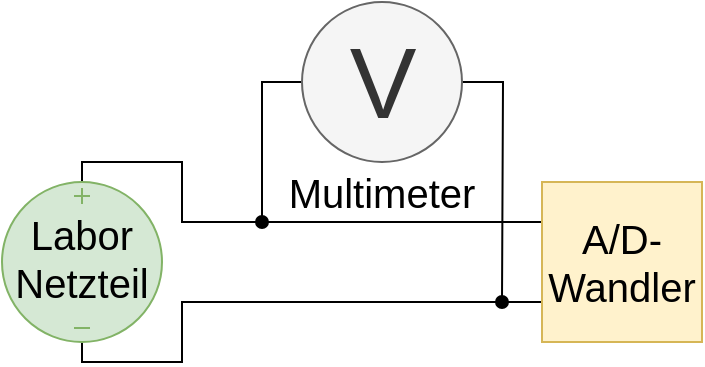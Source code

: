 <mxfile version="21.2.1" type="device">
  <diagram name="Seite-1" id="2ei9fs6yh0YLtIkMBj2g">
    <mxGraphModel dx="1434" dy="1003" grid="1" gridSize="10" guides="1" tooltips="1" connect="1" arrows="1" fold="1" page="1" pageScale="1" pageWidth="827" pageHeight="1169" math="0" shadow="0">
      <root>
        <mxCell id="0" />
        <mxCell id="1" parent="0" />
        <mxCell id="f3E8reBXjzv2X92751Mp-6" style="edgeStyle=orthogonalEdgeStyle;rounded=0;orthogonalLoop=1;jettySize=auto;html=1;exitX=0.5;exitY=0;exitDx=0;exitDy=0;exitPerimeter=0;entryX=0;entryY=0.25;entryDx=0;entryDy=0;endArrow=none;endFill=0;" parent="1" source="f3E8reBXjzv2X92751Mp-2" target="f3E8reBXjzv2X92751Mp-4" edge="1">
          <mxGeometry relative="1" as="geometry">
            <Array as="points">
              <mxPoint x="250" y="190" />
              <mxPoint x="300" y="190" />
              <mxPoint x="300" y="220" />
            </Array>
          </mxGeometry>
        </mxCell>
        <mxCell id="f3E8reBXjzv2X92751Mp-7" style="edgeStyle=orthogonalEdgeStyle;rounded=0;orthogonalLoop=1;jettySize=auto;html=1;exitX=0.5;exitY=1;exitDx=0;exitDy=0;exitPerimeter=0;entryX=0;entryY=0.75;entryDx=0;entryDy=0;endArrow=none;endFill=0;" parent="1" source="f3E8reBXjzv2X92751Mp-2" target="f3E8reBXjzv2X92751Mp-4" edge="1">
          <mxGeometry relative="1" as="geometry">
            <Array as="points">
              <mxPoint x="250" y="290" />
              <mxPoint x="300" y="290" />
              <mxPoint x="300" y="260" />
            </Array>
          </mxGeometry>
        </mxCell>
        <mxCell id="f3E8reBXjzv2X92751Mp-2" value="" style="pointerEvents=1;verticalLabelPosition=bottom;shadow=0;dashed=0;align=center;html=1;verticalAlign=top;shape=mxgraph.electrical.signal_sources.source;aspect=fixed;points=[[0.5,0,0],[1,0.5,0],[0.5,1,0],[0,0.5,0]];elSignalType=dc3;fillColor=#d5e8d4;strokeColor=#82b366;" parent="1" vertex="1">
          <mxGeometry x="210" y="200" width="80" height="80" as="geometry" />
        </mxCell>
        <mxCell id="f3E8reBXjzv2X92751Mp-8" style="edgeStyle=orthogonalEdgeStyle;rounded=0;orthogonalLoop=1;jettySize=auto;html=1;exitX=1;exitY=0.5;exitDx=0;exitDy=0;endArrow=oval;endFill=1;" parent="1" source="f3E8reBXjzv2X92751Mp-3" edge="1">
          <mxGeometry relative="1" as="geometry">
            <mxPoint x="460" y="260" as="targetPoint" />
          </mxGeometry>
        </mxCell>
        <mxCell id="f3E8reBXjzv2X92751Mp-9" style="edgeStyle=orthogonalEdgeStyle;rounded=0;orthogonalLoop=1;jettySize=auto;html=1;exitX=0;exitY=0.5;exitDx=0;exitDy=0;endArrow=oval;endFill=1;" parent="1" source="f3E8reBXjzv2X92751Mp-3" edge="1">
          <mxGeometry relative="1" as="geometry">
            <mxPoint x="340" y="220" as="targetPoint" />
          </mxGeometry>
        </mxCell>
        <mxCell id="f3E8reBXjzv2X92751Mp-3" value="V" style="verticalLabelPosition=middle;shadow=0;dashed=0;align=center;html=1;verticalAlign=middle;strokeWidth=1;shape=ellipse;aspect=fixed;fontSize=50;fillColor=#f5f5f5;fontColor=#333333;strokeColor=#666666;" parent="1" vertex="1">
          <mxGeometry x="360" y="110" width="80" height="80" as="geometry" />
        </mxCell>
        <mxCell id="f3E8reBXjzv2X92751Mp-4" value="&lt;font style=&quot;font-size: 20px;&quot;&gt;A/D-Wandler&lt;/font&gt;" style="whiteSpace=wrap;html=1;aspect=fixed;fillColor=#fff2cc;strokeColor=#d6b656;" parent="1" vertex="1">
          <mxGeometry x="480" y="200" width="80" height="80" as="geometry" />
        </mxCell>
        <mxCell id="f3E8reBXjzv2X92751Mp-5" value="&lt;font style=&quot;font-size: 20px;&quot;&gt;Labor&lt;br&gt;Netzteil&lt;/font&gt;" style="text;html=1;strokeColor=none;fillColor=none;align=center;verticalAlign=middle;whiteSpace=wrap;rounded=0;" parent="1" vertex="1">
          <mxGeometry x="220" y="223" width="60" height="30" as="geometry" />
        </mxCell>
        <mxCell id="f3E8reBXjzv2X92751Mp-10" value="&lt;font style=&quot;font-size: 20px;&quot;&gt;Multimeter&lt;/font&gt;" style="text;html=1;strokeColor=none;fillColor=none;align=center;verticalAlign=middle;whiteSpace=wrap;rounded=0;" parent="1" vertex="1">
          <mxGeometry x="370" y="190" width="60" height="30" as="geometry" />
        </mxCell>
      </root>
    </mxGraphModel>
  </diagram>
</mxfile>

